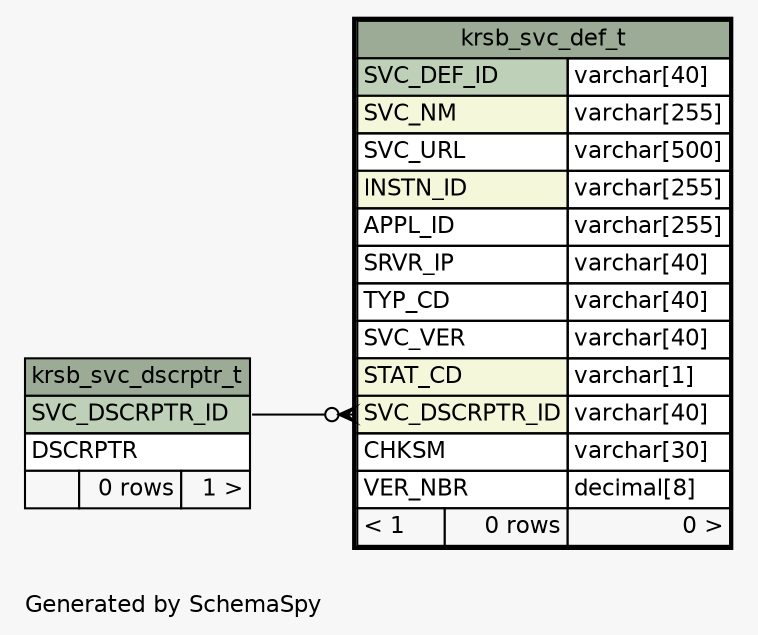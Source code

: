 // dot 2.28.0 on Mac OS X 10.7.2
// SchemaSpy rev 590
digraph "oneDegreeRelationshipsDiagram" {
  graph [
    rankdir="RL"
    bgcolor="#f7f7f7"
    label="\nGenerated by SchemaSpy"
    labeljust="l"
    nodesep="0.18"
    ranksep="0.46"
    fontname="Helvetica"
    fontsize="11"
  ];
  node [
    fontname="Helvetica"
    fontsize="11"
    shape="plaintext"
  ];
  edge [
    arrowsize="0.8"
  ];
  "krsb_svc_def_t":"SVC_DSCRPTR_ID":w -> "krsb_svc_dscrptr_t":"SVC_DSCRPTR_ID":e [arrowhead=none dir=back arrowtail=crowodot];
  "krsb_svc_def_t" [
    label=<
    <TABLE BORDER="2" CELLBORDER="1" CELLSPACING="0" BGCOLOR="#ffffff">
      <TR><TD COLSPAN="3" BGCOLOR="#9bab96" ALIGN="CENTER">krsb_svc_def_t</TD></TR>
      <TR><TD PORT="SVC_DEF_ID" COLSPAN="2" BGCOLOR="#bed1b8" ALIGN="LEFT">SVC_DEF_ID</TD><TD PORT="SVC_DEF_ID.type" ALIGN="LEFT">varchar[40]</TD></TR>
      <TR><TD PORT="SVC_NM" COLSPAN="2" BGCOLOR="#f4f7da" ALIGN="LEFT">SVC_NM</TD><TD PORT="SVC_NM.type" ALIGN="LEFT">varchar[255]</TD></TR>
      <TR><TD PORT="SVC_URL" COLSPAN="2" ALIGN="LEFT">SVC_URL</TD><TD PORT="SVC_URL.type" ALIGN="LEFT">varchar[500]</TD></TR>
      <TR><TD PORT="INSTN_ID" COLSPAN="2" BGCOLOR="#f4f7da" ALIGN="LEFT">INSTN_ID</TD><TD PORT="INSTN_ID.type" ALIGN="LEFT">varchar[255]</TD></TR>
      <TR><TD PORT="APPL_ID" COLSPAN="2" ALIGN="LEFT">APPL_ID</TD><TD PORT="APPL_ID.type" ALIGN="LEFT">varchar[255]</TD></TR>
      <TR><TD PORT="SRVR_IP" COLSPAN="2" ALIGN="LEFT">SRVR_IP</TD><TD PORT="SRVR_IP.type" ALIGN="LEFT">varchar[40]</TD></TR>
      <TR><TD PORT="TYP_CD" COLSPAN="2" ALIGN="LEFT">TYP_CD</TD><TD PORT="TYP_CD.type" ALIGN="LEFT">varchar[40]</TD></TR>
      <TR><TD PORT="SVC_VER" COLSPAN="2" ALIGN="LEFT">SVC_VER</TD><TD PORT="SVC_VER.type" ALIGN="LEFT">varchar[40]</TD></TR>
      <TR><TD PORT="STAT_CD" COLSPAN="2" BGCOLOR="#f4f7da" ALIGN="LEFT">STAT_CD</TD><TD PORT="STAT_CD.type" ALIGN="LEFT">varchar[1]</TD></TR>
      <TR><TD PORT="SVC_DSCRPTR_ID" COLSPAN="2" BGCOLOR="#f4f7da" ALIGN="LEFT">SVC_DSCRPTR_ID</TD><TD PORT="SVC_DSCRPTR_ID.type" ALIGN="LEFT">varchar[40]</TD></TR>
      <TR><TD PORT="CHKSM" COLSPAN="2" ALIGN="LEFT">CHKSM</TD><TD PORT="CHKSM.type" ALIGN="LEFT">varchar[30]</TD></TR>
      <TR><TD PORT="VER_NBR" COLSPAN="2" ALIGN="LEFT">VER_NBR</TD><TD PORT="VER_NBR.type" ALIGN="LEFT">decimal[8]</TD></TR>
      <TR><TD ALIGN="LEFT" BGCOLOR="#f7f7f7">&lt; 1</TD><TD ALIGN="RIGHT" BGCOLOR="#f7f7f7">0 rows</TD><TD ALIGN="RIGHT" BGCOLOR="#f7f7f7">0 &gt;</TD></TR>
    </TABLE>>
    URL="krsb_svc_def_t.html"
    tooltip="krsb_svc_def_t"
  ];
  "krsb_svc_dscrptr_t" [
    label=<
    <TABLE BORDER="0" CELLBORDER="1" CELLSPACING="0" BGCOLOR="#ffffff">
      <TR><TD COLSPAN="3" BGCOLOR="#9bab96" ALIGN="CENTER">krsb_svc_dscrptr_t</TD></TR>
      <TR><TD PORT="SVC_DSCRPTR_ID" COLSPAN="3" BGCOLOR="#bed1b8" ALIGN="LEFT">SVC_DSCRPTR_ID</TD></TR>
      <TR><TD PORT="DSCRPTR" COLSPAN="3" ALIGN="LEFT">DSCRPTR</TD></TR>
      <TR><TD ALIGN="LEFT" BGCOLOR="#f7f7f7">  </TD><TD ALIGN="RIGHT" BGCOLOR="#f7f7f7">0 rows</TD><TD ALIGN="RIGHT" BGCOLOR="#f7f7f7">1 &gt;</TD></TR>
    </TABLE>>
    URL="krsb_svc_dscrptr_t.html"
    tooltip="krsb_svc_dscrptr_t"
  ];
}
